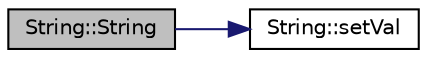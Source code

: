 digraph "String::String"
{
 // LATEX_PDF_SIZE
  edge [fontname="Helvetica",fontsize="10",labelfontname="Helvetica",labelfontsize="10"];
  node [fontname="Helvetica",fontsize="10",shape=record];
  rankdir="LR";
  Node1 [label="String::String",height=0.2,width=0.4,color="black", fillcolor="grey75", style="filled", fontcolor="black",tooltip=" "];
  Node1 -> Node2 [color="midnightblue",fontsize="10",style="solid",fontname="Helvetica"];
  Node2 [label="String::setVal",height=0.2,width=0.4,color="black", fillcolor="white", style="filled",URL="$class_string.html#a14c4348a0138c3e8227e7406e33e8bc3",tooltip=" "];
}
